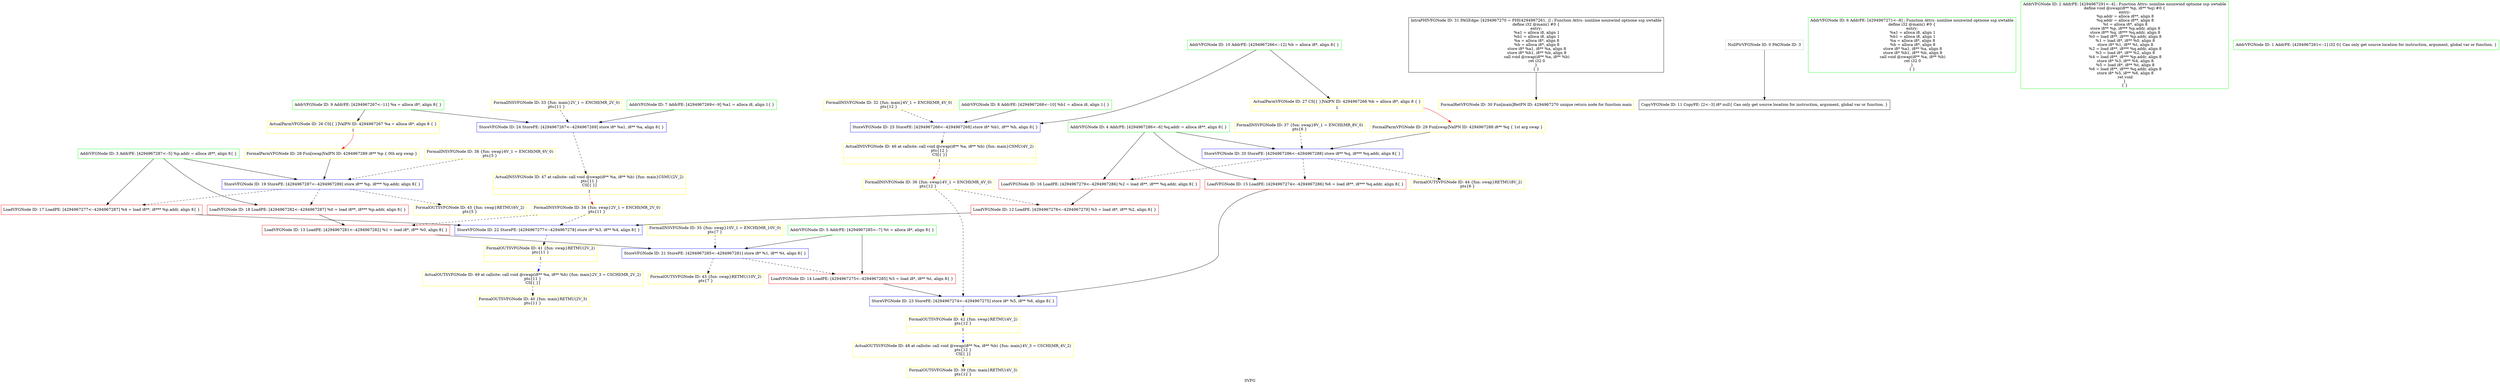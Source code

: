 digraph "SVFG" {
	label="SVFG";

	Node0x100f0ad50 [shape=record,color=yellow,style=double,label="{ActualOUTSVFGNode ID: 49 at callsite:   call void @swap(i8** %a, i8** %b) \{fun: main\}2V_3 = CSCHI(MR_2V_2)\npts\{11 \}\nCS[\{  \}]}"];
	Node0x100f0ad50 -> Node0x100f09fe0[style=dashed];
	Node0x100f07960 [shape=record,color=yellow,style=double,label="{ActualOUTSVFGNode ID: 48 at callsite:   call void @swap(i8** %a, i8** %b) \{fun: main\}4V_3 = CSCHI(MR_4V_2)\npts\{12 \}\nCS[\{  \}]}"];
	Node0x100f07960 -> Node0x100f09e70[style=dashed];
	Node0x100f0a900 [shape=record,color=yellow,style=double,label="{ActualINSVFGNode ID: 47 at callsite:   call void @swap(i8** %a, i8** %b) \{fun: main\}CSMU(2V_2)\npts\{11 \}\nCS[\{  \}]|{<s0>1}}"];
	Node0x100f0a900:s0 -> Node0x100f097f0[style=dashed,color=red];
	Node0x100f0a780 [shape=record,color=yellow,style=double,label="{ActualINSVFGNode ID: 46 at callsite:   call void @swap(i8** %a, i8** %b) \{fun: main\}CSMU(4V_2)\npts\{12 \}\nCS[\{  \}]|{<s0>1}}"];
	Node0x100f0a780:s0 -> Node0x100f09aa0[style=dashed,color=red];
	Node0x100f0a680 [shape=record,color=yellow,style=double,label="{FormalOUTSVFGNode ID: 45 \{fun: swap\}RETMU(6V_2)\npts\{5 \}\n}"];
	Node0x100f0a580 [shape=record,color=yellow,style=double,label="{FormalOUTSVFGNode ID: 44 \{fun: swap\}RETMU(8V_2)\npts\{6 \}\n}"];
	Node0x100f0a4d0 [shape=record,color=yellow,style=double,label="{FormalOUTSVFGNode ID: 43 \{fun: swap\}RETMU(10V_2)\npts\{7 \}\n}"];
	Node0x100f0a250 [shape=record,color=yellow,style=double,label="{FormalOUTSVFGNode ID: 42 \{fun: swap\}RETMU(4V_2)\npts\{12 \}\n|{<s0>1}}"];
	Node0x100f0a250:s0 -> Node0x100f07960[style=dashed,color=blue];
	Node0x100f0a0e0 [shape=record,color=yellow,style=double,label="{FormalOUTSVFGNode ID: 41 \{fun: swap\}RETMU(2V_2)\npts\{11 \}\n|{<s0>1}}"];
	Node0x100f0a0e0:s0 -> Node0x100f0ad50[style=dashed,color=blue];
	Node0x100f09fe0 [shape=record,color=yellow,style=double,label="{FormalOUTSVFGNode ID: 40 \{fun: main\}RETMU(2V_3)\npts\{11 \}\n}"];
	Node0x100f09e70 [shape=record,color=yellow,style=double,label="{FormalOUTSVFGNode ID: 39 \{fun: main\}RETMU(4V_3)\npts\{12 \}\n}"];
	Node0x100f09d50 [shape=record,color=yellow,style=double,label="{FormalINSVFGNode ID: 38 \{fun: swap\}6V_1 = ENCHI(MR_6V_0)\npts\{5 \}\n}"];
	Node0x100f09d50 -> Node0x100f074b0[style=dashed];
	Node0x100f09c80 [shape=record,color=yellow,style=double,label="{FormalINSVFGNode ID: 37 \{fun: swap\}8V_1 = ENCHI(MR_8V_0)\npts\{6 \}\n}"];
	Node0x100f09c80 -> Node0x100f07580[style=dashed];
	Node0x100f09aa0 [shape=record,color=yellow,style=double,label="{FormalINSVFGNode ID: 36 \{fun: swap\}4V_1 = ENCHI(MR_4V_0)\npts\{12 \}\n}"];
	Node0x100f09aa0 -> Node0x100f06550[style=dashed];
	Node0x100f09aa0 -> Node0x100f07890[style=dashed];
	Node0x100f09980 [shape=record,color=yellow,style=double,label="{FormalINSVFGNode ID: 35 \{fun: swap\}10V_1 = ENCHI(MR_10V_0)\npts\{7 \}\n}"];
	Node0x100f09980 -> Node0x100f07710[style=dashed];
	Node0x100f097f0 [shape=record,color=yellow,style=double,label="{FormalINSVFGNode ID: 34 \{fun: swap\}2V_1 = ENCHI(MR_2V_0)\npts\{11 \}\n}"];
	Node0x100f097f0 -> Node0x100f06f10[style=dashed];
	Node0x100f097f0 -> Node0x100f077c0[style=dashed];
	Node0x100f09610 [shape=record,color=yellow,style=double,label="{FormalINSVFGNode ID: 33 \{fun: main\}2V_1 = ENCHI(MR_2V_0)\npts\{11 \}\n}"];
	Node0x100f09610 -> Node0x100f07aa0[style=dashed];
	Node0x100f094b0 [shape=record,color=yellow,style=double,label="{FormalINSVFGNode ID: 32 \{fun: main\}4V_1 = ENCHI(MR_4V_0)\npts\{12 \}\n}"];
	Node0x100f094b0 -> Node0x100f06c90[style=dashed];
	Node0x100f081c0 [shape=record,color=black,label="{IntraPHIVFGNode ID: 31 PAGEdge: [4294967270 = PHI(4294967261, )]   ; Function Attrs: noinline nounwind optnone ssp uwtable\ndefine i32 @main() #0 \{\nentry:\n  %a1 = alloca i8, align 1\n  %b1 = alloca i8, align 1\n  %a = alloca i8*, align 8\n  %b = alloca i8*, align 8\n  store i8* %a1, i8** %a, align 8\n  store i8* %b1, i8** %b, align 8\n  call void @swap(i8** %a, i8** %b)\n  ret i32 0\n\}\n\{  \}}"];
	Node0x100f081c0 -> Node0x100f080e0[style=solid];
	Node0x100f080e0 [shape=record,color=yellow,style=double,label="{FormalRetVFGNode ID: 30 Fun[main]RetPN ID: 4294967270 unique return node for function main}"];
	Node0x100f07fa0 [shape=record,color=yellow,style=double,label="{FormalParmVFGNode ID: 29 Fun[swap]ValPN ID: 4294967288 i8** %q \{ 1st arg swap  \}}"];
	Node0x100f07fa0 -> Node0x100f07580[style=solid];
	Node0x100f07e60 [shape=record,color=yellow,style=double,label="{FormalParmVFGNode ID: 28 Fun[swap]ValPN ID: 4294967289 i8** %p \{ 0th arg swap  \}}"];
	Node0x100f07e60 -> Node0x100f074b0[style=solid];
	Node0x100f07d50 [shape=record,color=yellow,style=double,label="{ActualParmVFGNode ID: 27 CS[\{  \}]ValPN ID: 4294967266   %b = alloca i8*, align 8 \{  \}|{<s0>1}}"];
	Node0x100f07d50:s0 -> Node0x100f07fa0[style=solid,color=red];
	Node0x100f06e30 [shape=record,color=yellow,style=double,label="{ActualParmVFGNode ID: 26 CS[\{  \}]ValPN ID: 4294967267   %a = alloca i8*, align 8 \{  \}|{<s0>1}}"];
	Node0x100f06e30:s0 -> Node0x100f07e60[style=solid,color=red];
	Node0x100f06c90 [shape=record,color=blue,label="{StoreVFGNode ID: 25 StorePE: [4294967266\<--4294967268]    store i8* %b1, i8** %b, align 8\{  \}}"];
	Node0x100f06c90 -> Node0x100f0a780[style=dashed];
	Node0x100f07aa0 [shape=record,color=blue,label="{StoreVFGNode ID: 24 StorePE: [4294967267\<--4294967269]    store i8* %a1, i8** %a, align 8\{  \}}"];
	Node0x100f07aa0 -> Node0x100f0a900[style=dashed];
	Node0x100f07890 [shape=record,color=blue,label="{StoreVFGNode ID: 23 StorePE: [4294967274\<--4294967275]    store i8* %5, i8** %6, align 8\{  \}}"];
	Node0x100f07890 -> Node0x100f0a250[style=dashed];
	Node0x100f077c0 [shape=record,color=blue,label="{StoreVFGNode ID: 22 StorePE: [4294967277\<--4294967278]    store i8* %3, i8** %4, align 8\{  \}}"];
	Node0x100f077c0 -> Node0x100f0a0e0[style=dashed];
	Node0x100f07710 [shape=record,color=blue,label="{StoreVFGNode ID: 21 StorePE: [4294967285\<--4294967281]    store i8* %1, i8** %t, align 8\{  \}}"];
	Node0x100f07710 -> Node0x100f07000[style=dashed];
	Node0x100f07710 -> Node0x100f0a4d0[style=dashed];
	Node0x100f07580 [shape=record,color=blue,label="{StoreVFGNode ID: 20 StorePE: [4294967286\<--4294967288]    store i8** %q, i8*** %q.addr, align 8\{  \}}"];
	Node0x100f07580 -> Node0x100f070f0[style=dashed];
	Node0x100f07580 -> Node0x100f071e0[style=dashed];
	Node0x100f07580 -> Node0x100f0a580[style=dashed];
	Node0x100f074b0 [shape=record,color=blue,label="{StoreVFGNode ID: 19 StorePE: [4294967287\<--4294967289]    store i8** %p, i8*** %p.addr, align 8\{  \}}"];
	Node0x100f074b0 -> Node0x100f072d0[style=dashed];
	Node0x100f074b0 -> Node0x100f073c0[style=dashed];
	Node0x100f074b0 -> Node0x100f0a680[style=dashed];
	Node0x100f073c0 [shape=record,color=red,label="{LoadVFGNode ID: 18 LoadPE: [4294967282\<--4294967287]    %0 = load i8**, i8*** %p.addr, align 8\{  \}}"];
	Node0x100f073c0 -> Node0x100f06f10[style=solid];
	Node0x100f072d0 [shape=record,color=red,label="{LoadVFGNode ID: 17 LoadPE: [4294967277\<--4294967287]    %4 = load i8**, i8*** %p.addr, align 8\{  \}}"];
	Node0x100f072d0 -> Node0x100f077c0[style=solid];
	Node0x100f071e0 [shape=record,color=red,label="{LoadVFGNode ID: 16 LoadPE: [4294967279\<--4294967286]    %2 = load i8**, i8*** %q.addr, align 8\{  \}}"];
	Node0x100f071e0 -> Node0x100f06550[style=solid];
	Node0x100f070f0 [shape=record,color=red,label="{LoadVFGNode ID: 15 LoadPE: [4294967274\<--4294967286]    %6 = load i8**, i8*** %q.addr, align 8\{  \}}"];
	Node0x100f070f0 -> Node0x100f07890[style=solid];
	Node0x100f07000 [shape=record,color=red,label="{LoadVFGNode ID: 14 LoadPE: [4294967275\<--4294967285]    %5 = load i8*, i8** %t, align 8\{  \}}"];
	Node0x100f07000 -> Node0x100f07890[style=solid];
	Node0x100f06f10 [shape=record,color=red,label="{LoadVFGNode ID: 13 LoadPE: [4294967281\<--4294967282]    %1 = load i8*, i8** %0, align 8\{  \}}"];
	Node0x100f06f10 -> Node0x100f07710[style=solid];
	Node0x100f06550 [shape=record,color=red,label="{LoadVFGNode ID: 12 LoadPE: [4294967278\<--4294967279]    %3 = load i8*, i8** %2, align 8\{  \}}"];
	Node0x100f06550 -> Node0x100f077c0[style=solid];
	Node0x100f06ba0 [shape=record,color=black,label="{CopyVFGNode ID: 11 CopyPE: [2\<--3]  i8* null\{ Can only get source location for instruction, argument, global var or function. \}}"];
	Node0x100f06ab0 [shape=record,color=green,label="{AddrVFGNode ID: 10 AddrPE: [4294967266\<--12]    %b = alloca i8*, align 8\{  \}}"];
	Node0x100f06ab0 -> Node0x100f06c90[style=solid];
	Node0x100f06ab0 -> Node0x100f07d50[style=solid];
	Node0x100f069c0 [shape=record,color=green,label="{AddrVFGNode ID: 9 AddrPE: [4294967267\<--11]    %a = alloca i8*, align 8\{  \}}"];
	Node0x100f069c0 -> Node0x100f07aa0[style=solid];
	Node0x100f069c0 -> Node0x100f06e30[style=solid];
	Node0x100f068d0 [shape=record,color=green,label="{AddrVFGNode ID: 8 AddrPE: [4294967268\<--10]    %b1 = alloca i8, align 1\{  \}}"];
	Node0x100f068d0 -> Node0x100f06c90[style=solid];
	Node0x100f067a0 [shape=record,color=green,label="{AddrVFGNode ID: 7 AddrPE: [4294967269\<--9]    %a1 = alloca i8, align 1\{  \}}"];
	Node0x100f067a0 -> Node0x100f07aa0[style=solid];
	Node0x100f06670 [shape=record,color=green,label="{AddrVFGNode ID: 6 AddrPE: [4294967271\<--8]  ; Function Attrs: noinline nounwind optnone ssp uwtable\ndefine i32 @main() #0 \{\nentry:\n  %a1 = alloca i8, align 1\n  %b1 = alloca i8, align 1\n  %a = alloca i8*, align 8\n  %b = alloca i8*, align 8\n  store i8* %a1, i8** %a, align 8\n  store i8* %b1, i8** %b, align 8\n  call void @swap(i8** %a, i8** %b)\n  ret i32 0\n\}\n\{  \}}"];
	Node0x100f064c0 [shape=record,color=green,label="{AddrVFGNode ID: 5 AddrPE: [4294967285\<--7]    %t = alloca i8*, align 8\{  \}}"];
	Node0x100f064c0 -> Node0x100f07000[style=solid];
	Node0x100f064c0 -> Node0x100f07710[style=solid];
	Node0x100f063d0 [shape=record,color=green,label="{AddrVFGNode ID: 4 AddrPE: [4294967286\<--6]    %q.addr = alloca i8**, align 8\{  \}}"];
	Node0x100f063d0 -> Node0x100f070f0[style=solid];
	Node0x100f063d0 -> Node0x100f071e0[style=solid];
	Node0x100f063d0 -> Node0x100f07580[style=solid];
	Node0x100f062b0 [shape=record,color=green,label="{AddrVFGNode ID: 3 AddrPE: [4294967287\<--5]    %p.addr = alloca i8**, align 8\{  \}}"];
	Node0x100f062b0 -> Node0x100f072d0[style=solid];
	Node0x100f062b0 -> Node0x100f073c0[style=solid];
	Node0x100f062b0 -> Node0x100f074b0[style=solid];
	Node0x100f05cb0 [shape=record,color=green,label="{AddrVFGNode ID: 2 AddrPE: [4294967291\<--4]  ; Function Attrs: noinline nounwind optnone ssp uwtable\ndefine void @swap(i8** %p, i8** %q) #0 \{\nentry:\n  %p.addr = alloca i8**, align 8\n  %q.addr = alloca i8**, align 8\n  %t = alloca i8*, align 8\n  store i8** %p, i8*** %p.addr, align 8\n  store i8** %q, i8*** %q.addr, align 8\n  %0 = load i8**, i8*** %p.addr, align 8\n  %1 = load i8*, i8** %0, align 8\n  store i8* %1, i8** %t, align 8\n  %2 = load i8**, i8*** %q.addr, align 8\n  %3 = load i8*, i8** %2, align 8\n  %4 = load i8**, i8*** %p.addr, align 8\n  store i8* %3, i8** %4, align 8\n  %5 = load i8*, i8** %t, align 8\n  %6 = load i8**, i8*** %q.addr, align 8\n  store i8* %5, i8** %6, align 8\n  ret void\n\}\n\{  \}}"];
	Node0x100f05b40 [shape=record,color=green,label="{AddrVFGNode ID: 1 AddrPE: [4294967261\<--1]  i32 0\{ Can only get source location for instruction, argument, global var or function. \}}"];
	Node0x100f05ef0 [shape=record,color=grey,label="{NullPtrVFGNode ID: 0 PAGNode ID: 3\n}"];
	Node0x100f05ef0 -> Node0x100f06ba0[style=solid];
}
